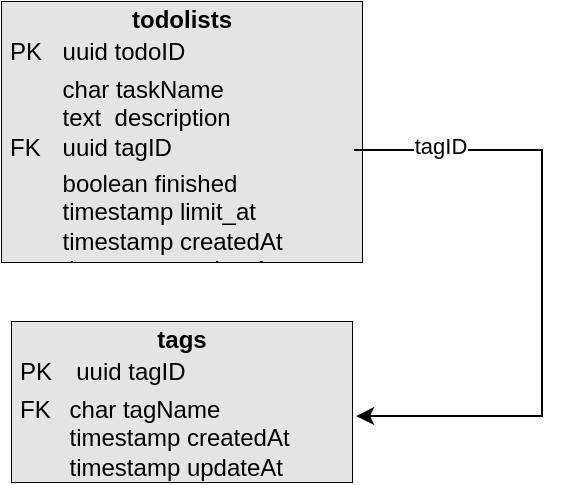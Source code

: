 <mxfile version="24.7.17">
  <diagram id="C5RBs43oDa-KdzZeNtuy" name="Page-1">
    <mxGraphModel dx="1366" dy="864" grid="1" gridSize="10" guides="1" tooltips="1" connect="1" arrows="1" fold="1" page="1" pageScale="1" pageWidth="827" pageHeight="1169" math="0" shadow="0">
      <root>
        <mxCell id="WIyWlLk6GJQsqaUBKTNV-0" />
        <mxCell id="WIyWlLk6GJQsqaUBKTNV-1" parent="WIyWlLk6GJQsqaUBKTNV-0" />
        <mxCell id="BQ2eknXwwD9i8KfaOaq0-26" value="&lt;div style=&quot;box-sizing:border-box;width:100%;background:#e4e4e4;padding:2px;&quot;&gt;&lt;div style=&quot;text-align: center;&quot;&gt;&lt;b&gt;&lt;font color=&quot;#000000&quot;&gt;todolists&lt;/font&gt;&lt;/b&gt;&lt;/div&gt;&lt;table style=&quot;background-color: initial; font-size: 1em; width: 100%;&quot; cellpadding=&quot;2&quot; cellspacing=&quot;0&quot;&gt;&lt;tbody&gt;&lt;tr&gt;&lt;td&gt;&lt;font color=&quot;#000000&quot;&gt;PK&lt;/font&gt;&lt;/td&gt;&lt;td&gt;&lt;font color=&quot;#000000&quot;&gt;uuid todoID&amp;nbsp;&lt;/font&gt;&lt;/td&gt;&lt;/tr&gt;&lt;tr&gt;&lt;td&gt;&lt;font color=&quot;#000000&quot;&gt;&lt;br&gt;&lt;br&gt;FK&lt;/font&gt;&lt;/td&gt;&lt;td&gt;&lt;font color=&quot;#000000&quot;&gt;char taskName&lt;br&gt;text&amp;nbsp; description&lt;br&gt;uuid tagID&lt;/font&gt;&lt;/td&gt;&lt;/tr&gt;&lt;tr&gt;&lt;td&gt;&lt;/td&gt;&lt;td&gt;&lt;font color=&quot;#000000&quot;&gt;boolean finished&lt;br&gt;timestamp limit_at&lt;br&gt;timestamp createdAt&lt;br&gt;timestamp updateAt&amp;nbsp;&lt;/font&gt;&lt;/td&gt;&lt;/tr&gt;&lt;/tbody&gt;&lt;/table&gt;&lt;/div&gt;" style="verticalAlign=top;align=left;overflow=fill;html=1;whiteSpace=wrap;fillColor=default;" parent="WIyWlLk6GJQsqaUBKTNV-1" vertex="1">
          <mxGeometry x="290" y="310" width="180" height="130" as="geometry" />
        </mxCell>
        <mxCell id="BQ2eknXwwD9i8KfaOaq0-29" value="&lt;div style=&quot;box-sizing:border-box;width:100%;background:#e4e4e4;padding:2px;&quot;&gt;&lt;div style=&quot;text-align: center;&quot;&gt;&lt;b&gt;&lt;font color=&quot;#000000&quot;&gt;tags&lt;/font&gt;&lt;/b&gt;&lt;/div&gt;&lt;table style=&quot;background-color: initial; font-size: 1em; width: 100%;&quot; cellpadding=&quot;2&quot; cellspacing=&quot;0&quot;&gt;&lt;tbody&gt;&lt;tr&gt;&lt;td&gt;&lt;font color=&quot;#000000&quot;&gt;PK&lt;/font&gt;&lt;/td&gt;&lt;td&gt;&lt;font color=&quot;#000000&quot;&gt;&amp;nbsp;uuid tagID&lt;/font&gt;&lt;/td&gt;&lt;/tr&gt;&lt;tr&gt;&lt;td&gt;&lt;font color=&quot;#000000&quot;&gt;FK&lt;br&gt;&lt;br&gt;&lt;br&gt;&lt;/font&gt;&lt;/td&gt;&lt;td&gt;&lt;font color=&quot;#000000&quot;&gt;char tagName&lt;br&gt;&lt;/font&gt;&lt;span style=&quot;color: rgb(0, 0, 0);&quot;&gt;timestamp createdAt&lt;/span&gt;&lt;br style=&quot;color: rgb(0, 0, 0);&quot;&gt;&lt;span style=&quot;color: rgb(0, 0, 0);&quot;&gt;timestamp updateAt&amp;nbsp;&lt;/span&gt;&lt;font color=&quot;#000000&quot;&gt;&lt;br&gt;&lt;/font&gt;&lt;/td&gt;&lt;/tr&gt;&lt;tr&gt;&lt;td&gt;&lt;font color=&quot;#000000&quot;&gt;&lt;br&gt;&lt;/font&gt;&lt;/td&gt;&lt;td&gt;&lt;font color=&quot;#000000&quot;&gt;&lt;br&gt;&lt;/font&gt;&lt;/td&gt;&lt;/tr&gt;&lt;/tbody&gt;&lt;/table&gt;&lt;/div&gt;" style="verticalAlign=top;align=left;overflow=fill;html=1;whiteSpace=wrap;" parent="WIyWlLk6GJQsqaUBKTNV-1" vertex="1">
          <mxGeometry x="295" y="470" width="170" height="80" as="geometry" />
        </mxCell>
        <mxCell id="yq8_5OCDQzbIZ7pJFYkp-2" value="" style="endArrow=classic;html=1;rounded=0;exitX=0.978;exitY=0.569;exitDx=0;exitDy=0;exitPerimeter=0;entryX=1.012;entryY=0.588;entryDx=0;entryDy=0;entryPerimeter=0;" parent="WIyWlLk6GJQsqaUBKTNV-1" source="BQ2eknXwwD9i8KfaOaq0-26" target="BQ2eknXwwD9i8KfaOaq0-29" edge="1">
          <mxGeometry width="50" height="50" relative="1" as="geometry">
            <mxPoint x="430" y="520" as="sourcePoint" />
            <mxPoint x="480" y="470" as="targetPoint" />
            <Array as="points">
              <mxPoint x="560" y="384" />
              <mxPoint x="560" y="517" />
            </Array>
          </mxGeometry>
        </mxCell>
        <mxCell id="yq8_5OCDQzbIZ7pJFYkp-3" value="tagID" style="edgeLabel;html=1;align=center;verticalAlign=middle;resizable=0;points=[];" parent="yq8_5OCDQzbIZ7pJFYkp-2" vertex="1" connectable="0">
          <mxGeometry x="-0.731" y="2" relative="1" as="geometry">
            <mxPoint as="offset" />
          </mxGeometry>
        </mxCell>
      </root>
    </mxGraphModel>
  </diagram>
</mxfile>
